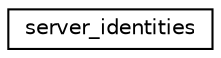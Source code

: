 digraph "Graphical Class Hierarchy"
{
  edge [fontname="Helvetica",fontsize="10",labelfontname="Helvetica",labelfontsize="10"];
  node [fontname="Helvetica",fontsize="10",shape=record];
  rankdir="LR";
  Node0 [label="server_identities",height=0.2,width=0.4,color="black", fillcolor="white", style="filled",URL="$structserver__identities.html"];
}
